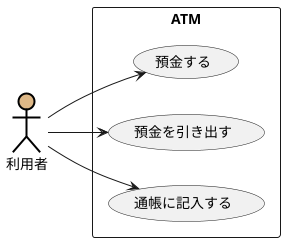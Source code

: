 @startuml 例題1
left to right direction
actor 利用者 #BurlyWood;line:black;line.bold;
rectangle ATM {
usecase 預金する
usecase 預金を引き出す
usecase 通帳に記入する
}
利用者 ---> 預金する
利用者 --> 預金を引き出す
通帳に記入する <-- 利用者
@enduml